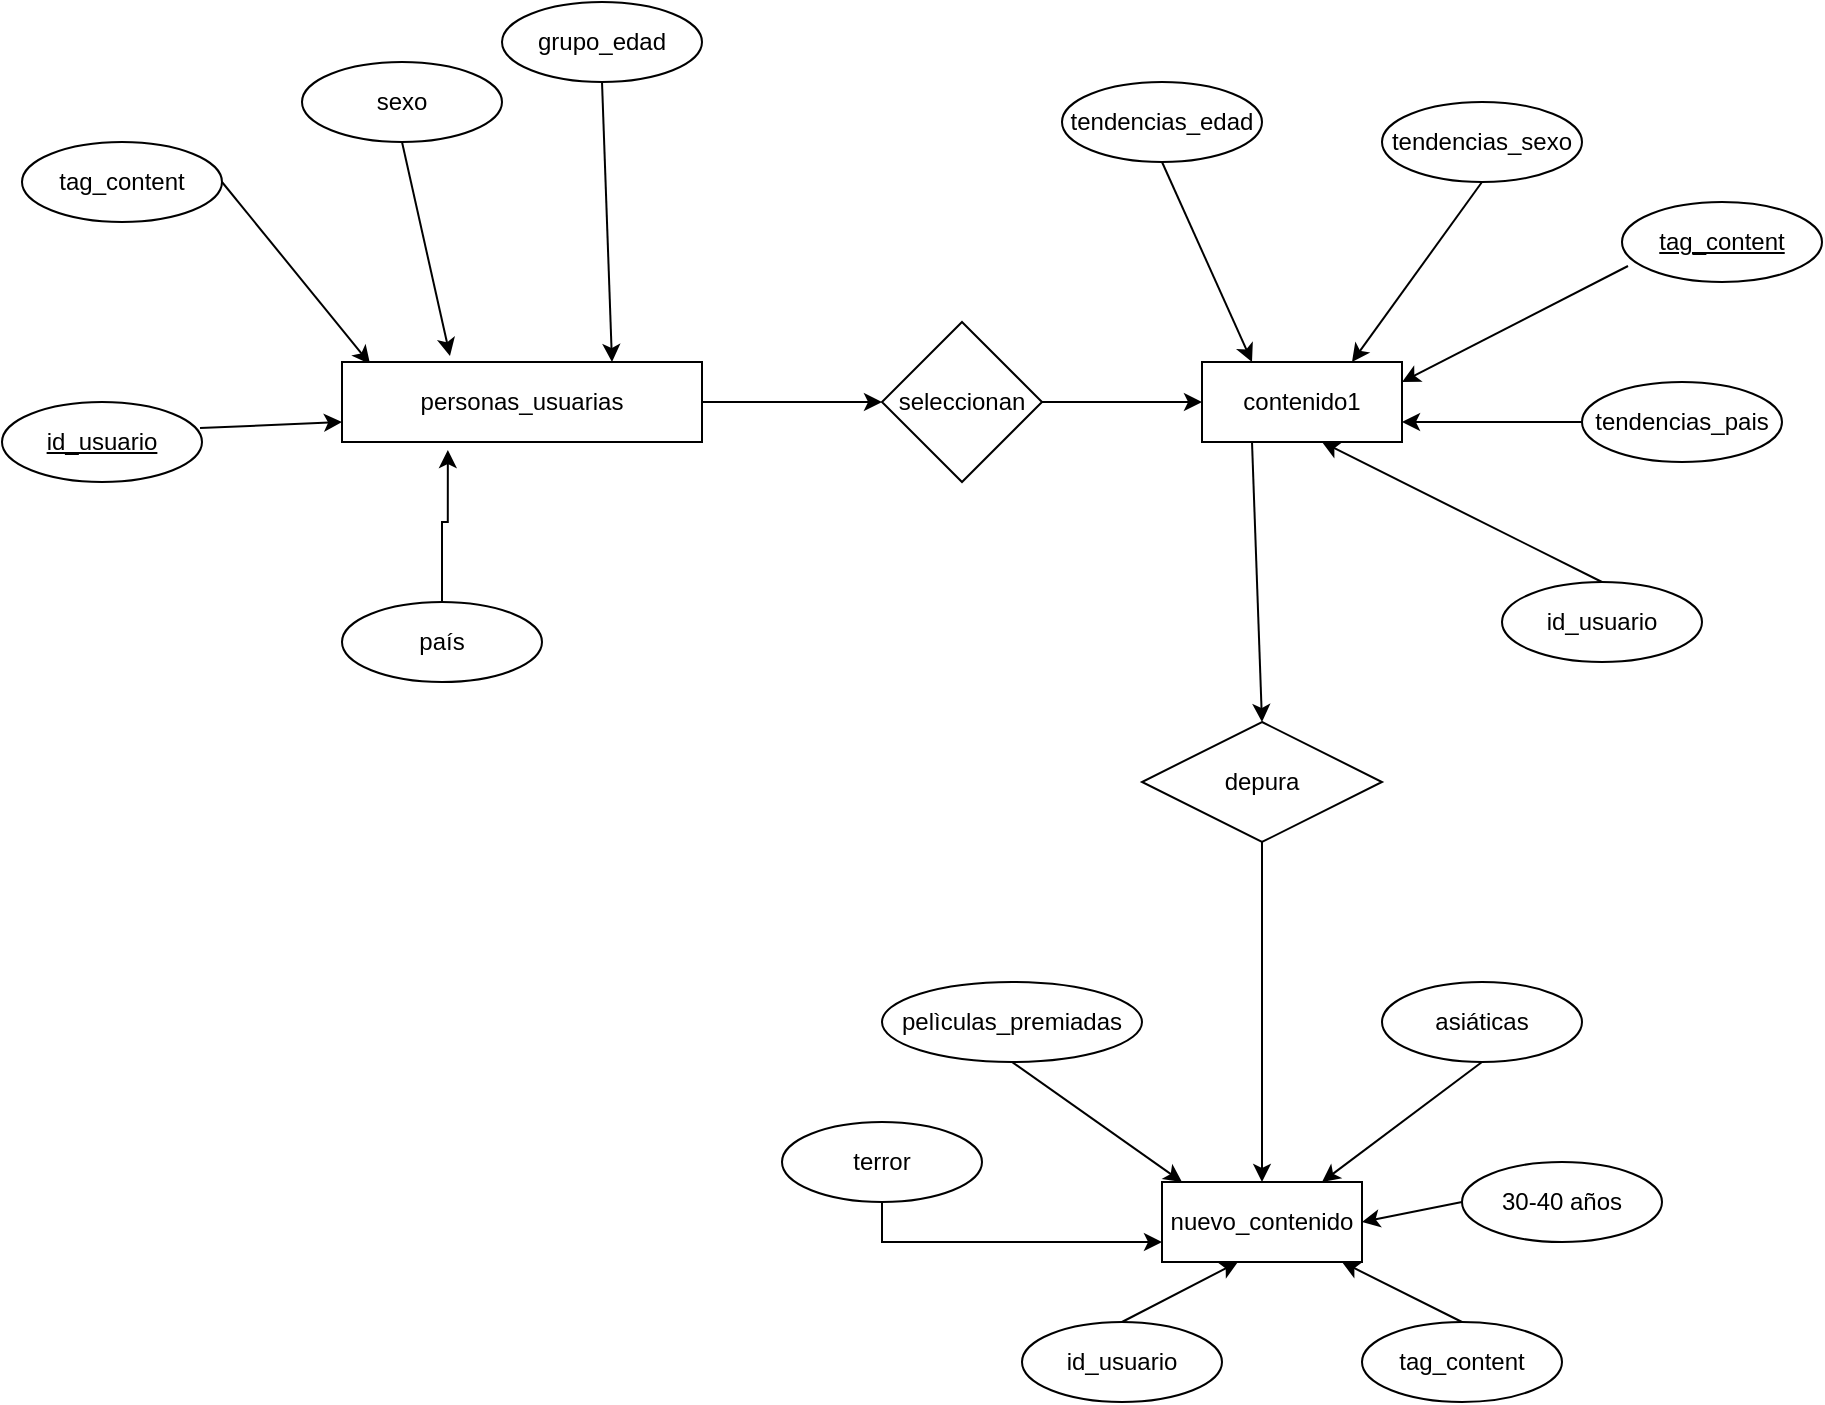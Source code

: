 <mxfile version="14.8.1" type="github">
  <diagram id="IM66MiALsKu2Az5z8hTY" name="Page-1">
    <mxGraphModel dx="2253" dy="842" grid="1" gridSize="10" guides="1" tooltips="1" connect="1" arrows="1" fold="1" page="1" pageScale="1" pageWidth="827" pageHeight="1169" math="0" shadow="0">
      <root>
        <mxCell id="0" />
        <mxCell id="1" parent="0" />
        <mxCell id="eR5DzQ8umDUAiarv7xFH-7" value="" style="endArrow=classic;html=1;exitX=0.99;exitY=0.325;exitDx=0;exitDy=0;exitPerimeter=0;entryX=0;entryY=0.75;entryDx=0;entryDy=0;" parent="1" source="eR5DzQ8umDUAiarv7xFH-19" target="eR5DzQ8umDUAiarv7xFH-15" edge="1">
          <mxGeometry width="50" height="50" relative="1" as="geometry">
            <mxPoint x="140" y="310" as="sourcePoint" />
            <mxPoint x="240" y="252" as="targetPoint" />
          </mxGeometry>
        </mxCell>
        <mxCell id="eR5DzQ8umDUAiarv7xFH-8" value="" style="endArrow=classic;html=1;exitX=1;exitY=0.5;exitDx=0;exitDy=0;entryX=0.078;entryY=0.025;entryDx=0;entryDy=0;entryPerimeter=0;" parent="1" source="eR5DzQ8umDUAiarv7xFH-18" target="eR5DzQ8umDUAiarv7xFH-15" edge="1">
          <mxGeometry width="50" height="50" relative="1" as="geometry">
            <mxPoint x="120" y="190" as="sourcePoint" />
            <mxPoint x="157.91" y="202" as="targetPoint" />
          </mxGeometry>
        </mxCell>
        <mxCell id="eR5DzQ8umDUAiarv7xFH-9" value="" style="endArrow=classic;html=1;exitX=0.5;exitY=1;exitDx=0;exitDy=0;entryX=0.3;entryY=-0.075;entryDx=0;entryDy=0;entryPerimeter=0;" parent="1" source="eR5DzQ8umDUAiarv7xFH-17" target="eR5DzQ8umDUAiarv7xFH-15" edge="1">
          <mxGeometry width="50" height="50" relative="1" as="geometry">
            <mxPoint x="195" y="140" as="sourcePoint" />
            <mxPoint x="207.5" y="190" as="targetPoint" />
          </mxGeometry>
        </mxCell>
        <mxCell id="eR5DzQ8umDUAiarv7xFH-10" value="" style="endArrow=classic;html=1;exitX=0.5;exitY=1;exitDx=0;exitDy=0;entryX=0.75;entryY=0;entryDx=0;entryDy=0;" parent="1" source="eR5DzQ8umDUAiarv7xFH-16" target="eR5DzQ8umDUAiarv7xFH-15" edge="1">
          <mxGeometry width="50" height="50" relative="1" as="geometry">
            <mxPoint x="315" y="150" as="sourcePoint" />
            <mxPoint x="315.99" y="192" as="targetPoint" />
          </mxGeometry>
        </mxCell>
        <mxCell id="eR5DzQ8umDUAiarv7xFH-14" style="edgeStyle=orthogonalEdgeStyle;rounded=0;orthogonalLoop=1;jettySize=auto;html=1;exitX=1;exitY=0.5;exitDx=0;exitDy=0;entryX=0;entryY=0.5;entryDx=0;entryDy=0;" parent="1" source="eR5DzQ8umDUAiarv7xFH-11" target="eR5DzQ8umDUAiarv7xFH-13" edge="1">
          <mxGeometry relative="1" as="geometry" />
        </mxCell>
        <mxCell id="eR5DzQ8umDUAiarv7xFH-11" value="seleccionan" style="rhombus;whiteSpace=wrap;html=1;" parent="1" vertex="1">
          <mxGeometry x="-300" y="240" width="80" height="80" as="geometry" />
        </mxCell>
        <mxCell id="eR5DzQ8umDUAiarv7xFH-12" value="" style="endArrow=classic;html=1;entryX=0;entryY=0.5;entryDx=0;entryDy=0;" parent="1" source="eR5DzQ8umDUAiarv7xFH-15" target="eR5DzQ8umDUAiarv7xFH-11" edge="1">
          <mxGeometry width="50" height="50" relative="1" as="geometry">
            <mxPoint x="350" y="230" as="sourcePoint" />
            <mxPoint x="680" y="360" as="targetPoint" />
          </mxGeometry>
        </mxCell>
        <mxCell id="eR5DzQ8umDUAiarv7xFH-13" value="contenido1" style="whiteSpace=wrap;html=1;align=center;" parent="1" vertex="1">
          <mxGeometry x="-140" y="260" width="100" height="40" as="geometry" />
        </mxCell>
        <mxCell id="eR5DzQ8umDUAiarv7xFH-15" value="personas_usuarias" style="whiteSpace=wrap;html=1;align=center;" parent="1" vertex="1">
          <mxGeometry x="-570" y="260" width="180" height="40" as="geometry" />
        </mxCell>
        <mxCell id="eR5DzQ8umDUAiarv7xFH-16" value="grupo_edad" style="ellipse;whiteSpace=wrap;html=1;align=center;" parent="1" vertex="1">
          <mxGeometry x="-490" y="80" width="100" height="40" as="geometry" />
        </mxCell>
        <mxCell id="eR5DzQ8umDUAiarv7xFH-17" value="sexo" style="ellipse;whiteSpace=wrap;html=1;align=center;" parent="1" vertex="1">
          <mxGeometry x="-590" y="110" width="100" height="40" as="geometry" />
        </mxCell>
        <mxCell id="eR5DzQ8umDUAiarv7xFH-18" value="tag_content" style="ellipse;whiteSpace=wrap;html=1;align=center;" parent="1" vertex="1">
          <mxGeometry x="-730" y="150" width="100" height="40" as="geometry" />
        </mxCell>
        <mxCell id="eR5DzQ8umDUAiarv7xFH-19" value="id_usuario" style="ellipse;whiteSpace=wrap;html=1;align=center;fontStyle=4;" parent="1" vertex="1">
          <mxGeometry x="-740" y="280" width="100" height="40" as="geometry" />
        </mxCell>
        <mxCell id="eR5DzQ8umDUAiarv7xFH-20" value="tendencias_edad" style="ellipse;whiteSpace=wrap;html=1;align=center;" parent="1" vertex="1">
          <mxGeometry x="-210" y="120" width="100" height="40" as="geometry" />
        </mxCell>
        <mxCell id="eR5DzQ8umDUAiarv7xFH-21" value="tendencias_sexo" style="ellipse;whiteSpace=wrap;html=1;align=center;" parent="1" vertex="1">
          <mxGeometry x="-50" y="130" width="100" height="40" as="geometry" />
        </mxCell>
        <mxCell id="eR5DzQ8umDUAiarv7xFH-22" value="" style="endArrow=classic;html=1;exitX=0.5;exitY=1;exitDx=0;exitDy=0;entryX=0.25;entryY=0;entryDx=0;entryDy=0;" parent="1" source="eR5DzQ8umDUAiarv7xFH-20" target="eR5DzQ8umDUAiarv7xFH-13" edge="1">
          <mxGeometry width="50" height="50" relative="1" as="geometry">
            <mxPoint x="360" y="380" as="sourcePoint" />
            <mxPoint x="410" y="330" as="targetPoint" />
          </mxGeometry>
        </mxCell>
        <mxCell id="eR5DzQ8umDUAiarv7xFH-23" value="" style="endArrow=classic;html=1;exitX=0.5;exitY=1;exitDx=0;exitDy=0;entryX=0.75;entryY=0;entryDx=0;entryDy=0;" parent="1" source="eR5DzQ8umDUAiarv7xFH-21" target="eR5DzQ8umDUAiarv7xFH-13" edge="1">
          <mxGeometry width="50" height="50" relative="1" as="geometry">
            <mxPoint x="360" y="380" as="sourcePoint" />
            <mxPoint x="410" y="330" as="targetPoint" />
          </mxGeometry>
        </mxCell>
        <mxCell id="eR5DzQ8umDUAiarv7xFH-24" value="id_usuario" style="ellipse;whiteSpace=wrap;html=1;align=center;" parent="1" vertex="1">
          <mxGeometry x="10" y="370" width="100" height="40" as="geometry" />
        </mxCell>
        <mxCell id="eR5DzQ8umDUAiarv7xFH-28" style="edgeStyle=orthogonalEdgeStyle;rounded=0;orthogonalLoop=1;jettySize=auto;html=1;exitX=0.5;exitY=0;exitDx=0;exitDy=0;entryX=0.294;entryY=1.1;entryDx=0;entryDy=0;entryPerimeter=0;" parent="1" source="eR5DzQ8umDUAiarv7xFH-26" target="eR5DzQ8umDUAiarv7xFH-15" edge="1">
          <mxGeometry relative="1" as="geometry" />
        </mxCell>
        <mxCell id="eR5DzQ8umDUAiarv7xFH-26" value="país" style="ellipse;whiteSpace=wrap;html=1;align=center;" parent="1" vertex="1">
          <mxGeometry x="-570" y="380" width="100" height="40" as="geometry" />
        </mxCell>
        <mxCell id="eR5DzQ8umDUAiarv7xFH-31" style="edgeStyle=orthogonalEdgeStyle;rounded=0;orthogonalLoop=1;jettySize=auto;html=1;exitX=0;exitY=0.5;exitDx=0;exitDy=0;entryX=1;entryY=0.75;entryDx=0;entryDy=0;" parent="1" source="eR5DzQ8umDUAiarv7xFH-29" target="eR5DzQ8umDUAiarv7xFH-13" edge="1">
          <mxGeometry relative="1" as="geometry" />
        </mxCell>
        <mxCell id="eR5DzQ8umDUAiarv7xFH-29" value="tendencias_pais" style="ellipse;whiteSpace=wrap;html=1;align=center;" parent="1" vertex="1">
          <mxGeometry x="50" y="270" width="100" height="40" as="geometry" />
        </mxCell>
        <mxCell id="eR5DzQ8umDUAiarv7xFH-32" value="" style="endArrow=classic;html=1;exitX=0.5;exitY=0;exitDx=0;exitDy=0;" parent="1" source="eR5DzQ8umDUAiarv7xFH-24" edge="1">
          <mxGeometry width="50" height="50" relative="1" as="geometry">
            <mxPoint x="-110" y="380" as="sourcePoint" />
            <mxPoint x="-80" y="300" as="targetPoint" />
          </mxGeometry>
        </mxCell>
        <mxCell id="eR5DzQ8umDUAiarv7xFH-33" value="tag_content" style="ellipse;whiteSpace=wrap;html=1;align=center;fontStyle=4;" parent="1" vertex="1">
          <mxGeometry x="70" y="180" width="100" height="40" as="geometry" />
        </mxCell>
        <mxCell id="eR5DzQ8umDUAiarv7xFH-34" value="" style="endArrow=classic;html=1;exitX=0.03;exitY=0.8;exitDx=0;exitDy=0;exitPerimeter=0;entryX=1;entryY=0.25;entryDx=0;entryDy=0;" parent="1" source="eR5DzQ8umDUAiarv7xFH-33" target="eR5DzQ8umDUAiarv7xFH-13" edge="1">
          <mxGeometry width="50" height="50" relative="1" as="geometry">
            <mxPoint x="-60" y="340" as="sourcePoint" />
            <mxPoint x="-10" y="290" as="targetPoint" />
          </mxGeometry>
        </mxCell>
        <mxCell id="eR5DzQ8umDUAiarv7xFH-35" value="depura" style="shape=rhombus;perimeter=rhombusPerimeter;whiteSpace=wrap;html=1;align=center;" parent="1" vertex="1">
          <mxGeometry x="-170" y="440" width="120" height="60" as="geometry" />
        </mxCell>
        <mxCell id="eR5DzQ8umDUAiarv7xFH-36" value="nuevo_contenido" style="whiteSpace=wrap;html=1;align=center;" parent="1" vertex="1">
          <mxGeometry x="-160" y="670" width="100" height="40" as="geometry" />
        </mxCell>
        <mxCell id="eR5DzQ8umDUAiarv7xFH-37" value="" style="endArrow=classic;html=1;exitX=0.25;exitY=1;exitDx=0;exitDy=0;entryX=0.5;entryY=0;entryDx=0;entryDy=0;" parent="1" source="eR5DzQ8umDUAiarv7xFH-13" target="eR5DzQ8umDUAiarv7xFH-35" edge="1">
          <mxGeometry width="50" height="50" relative="1" as="geometry">
            <mxPoint x="-100" y="550" as="sourcePoint" />
            <mxPoint x="-50" y="500" as="targetPoint" />
          </mxGeometry>
        </mxCell>
        <mxCell id="eR5DzQ8umDUAiarv7xFH-38" value="" style="endArrow=classic;html=1;exitX=0.5;exitY=1;exitDx=0;exitDy=0;entryX=0.5;entryY=0;entryDx=0;entryDy=0;" parent="1" source="eR5DzQ8umDUAiarv7xFH-35" target="eR5DzQ8umDUAiarv7xFH-36" edge="1">
          <mxGeometry width="50" height="50" relative="1" as="geometry">
            <mxPoint x="-100" y="550" as="sourcePoint" />
            <mxPoint x="-50" y="500" as="targetPoint" />
          </mxGeometry>
        </mxCell>
        <mxCell id="2CGA-PYKJ-P-etsFySZd-1" value="id_usuario" style="ellipse;whiteSpace=wrap;html=1;align=center;" vertex="1" parent="1">
          <mxGeometry x="-230" y="740" width="100" height="40" as="geometry" />
        </mxCell>
        <mxCell id="2CGA-PYKJ-P-etsFySZd-2" value="tag_content" style="ellipse;whiteSpace=wrap;html=1;align=center;" vertex="1" parent="1">
          <mxGeometry x="-60" y="740" width="100" height="40" as="geometry" />
        </mxCell>
        <mxCell id="2CGA-PYKJ-P-etsFySZd-3" value="asiáticas" style="ellipse;whiteSpace=wrap;html=1;align=center;" vertex="1" parent="1">
          <mxGeometry x="-50" y="570" width="100" height="40" as="geometry" />
        </mxCell>
        <mxCell id="2CGA-PYKJ-P-etsFySZd-9" style="edgeStyle=orthogonalEdgeStyle;rounded=0;orthogonalLoop=1;jettySize=auto;html=1;exitX=0.5;exitY=1;exitDx=0;exitDy=0;entryX=0;entryY=0.75;entryDx=0;entryDy=0;" edge="1" parent="1" source="2CGA-PYKJ-P-etsFySZd-4" target="eR5DzQ8umDUAiarv7xFH-36">
          <mxGeometry relative="1" as="geometry" />
        </mxCell>
        <mxCell id="2CGA-PYKJ-P-etsFySZd-4" value="terror" style="ellipse;whiteSpace=wrap;html=1;align=center;" vertex="1" parent="1">
          <mxGeometry x="-350" y="640" width="100" height="40" as="geometry" />
        </mxCell>
        <mxCell id="2CGA-PYKJ-P-etsFySZd-5" value="30-40 años" style="ellipse;whiteSpace=wrap;html=1;align=center;" vertex="1" parent="1">
          <mxGeometry x="-10" y="660" width="100" height="40" as="geometry" />
        </mxCell>
        <mxCell id="2CGA-PYKJ-P-etsFySZd-6" value="pelìculas_premiadas" style="ellipse;whiteSpace=wrap;html=1;align=center;" vertex="1" parent="1">
          <mxGeometry x="-300" y="570" width="130" height="40" as="geometry" />
        </mxCell>
        <mxCell id="2CGA-PYKJ-P-etsFySZd-7" value="" style="endArrow=classic;html=1;exitX=0.5;exitY=1;exitDx=0;exitDy=0;" edge="1" parent="1" source="2CGA-PYKJ-P-etsFySZd-6">
          <mxGeometry width="50" height="50" relative="1" as="geometry">
            <mxPoint x="-120" y="580" as="sourcePoint" />
            <mxPoint x="-150" y="670" as="targetPoint" />
          </mxGeometry>
        </mxCell>
        <mxCell id="2CGA-PYKJ-P-etsFySZd-8" value="" style="endArrow=classic;html=1;exitX=0.5;exitY=0;exitDx=0;exitDy=0;" edge="1" parent="1" source="2CGA-PYKJ-P-etsFySZd-2" target="eR5DzQ8umDUAiarv7xFH-36">
          <mxGeometry width="50" height="50" relative="1" as="geometry">
            <mxPoint x="-120" y="580" as="sourcePoint" />
            <mxPoint x="-70" y="530" as="targetPoint" />
          </mxGeometry>
        </mxCell>
        <mxCell id="2CGA-PYKJ-P-etsFySZd-10" value="" style="endArrow=classic;html=1;entryX=0.38;entryY=1;entryDx=0;entryDy=0;entryPerimeter=0;exitX=0.5;exitY=0;exitDx=0;exitDy=0;" edge="1" parent="1" source="2CGA-PYKJ-P-etsFySZd-1" target="eR5DzQ8umDUAiarv7xFH-36">
          <mxGeometry width="50" height="50" relative="1" as="geometry">
            <mxPoint x="-170" y="730" as="sourcePoint" />
            <mxPoint x="-70" y="530" as="targetPoint" />
          </mxGeometry>
        </mxCell>
        <mxCell id="2CGA-PYKJ-P-etsFySZd-11" value="" style="endArrow=classic;html=1;exitX=0.5;exitY=1;exitDx=0;exitDy=0;" edge="1" parent="1" source="2CGA-PYKJ-P-etsFySZd-3">
          <mxGeometry width="50" height="50" relative="1" as="geometry">
            <mxPoint x="-120" y="580" as="sourcePoint" />
            <mxPoint x="-80" y="670" as="targetPoint" />
          </mxGeometry>
        </mxCell>
        <mxCell id="2CGA-PYKJ-P-etsFySZd-12" value="" style="endArrow=classic;html=1;exitX=0;exitY=0.5;exitDx=0;exitDy=0;entryX=1;entryY=0.5;entryDx=0;entryDy=0;" edge="1" parent="1" source="2CGA-PYKJ-P-etsFySZd-5" target="eR5DzQ8umDUAiarv7xFH-36">
          <mxGeometry width="50" height="50" relative="1" as="geometry">
            <mxPoint x="-120" y="580" as="sourcePoint" />
            <mxPoint x="-70" y="530" as="targetPoint" />
          </mxGeometry>
        </mxCell>
      </root>
    </mxGraphModel>
  </diagram>
</mxfile>
